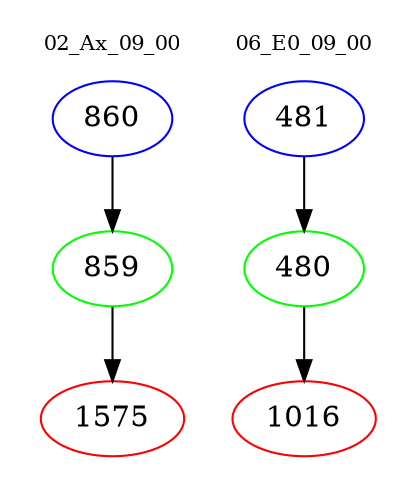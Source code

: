 digraph{
subgraph cluster_0 {
color = white
label = "02_Ax_09_00";
fontsize=10;
T0_860 [label="860", color="blue"]
T0_860 -> T0_859 [color="black"]
T0_859 [label="859", color="green"]
T0_859 -> T0_1575 [color="black"]
T0_1575 [label="1575", color="red"]
}
subgraph cluster_1 {
color = white
label = "06_E0_09_00";
fontsize=10;
T1_481 [label="481", color="blue"]
T1_481 -> T1_480 [color="black"]
T1_480 [label="480", color="green"]
T1_480 -> T1_1016 [color="black"]
T1_1016 [label="1016", color="red"]
}
}
